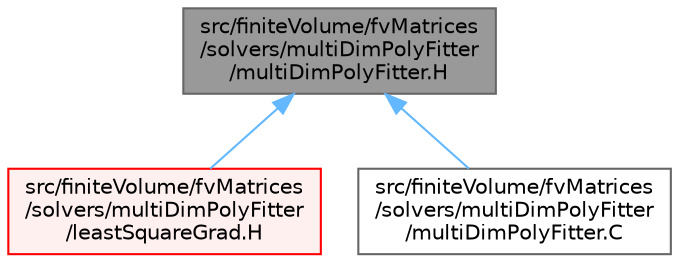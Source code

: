 digraph "src/finiteVolume/fvMatrices/solvers/multiDimPolyFitter/multiDimPolyFitter.H"
{
 // LATEX_PDF_SIZE
  bgcolor="transparent";
  edge [fontname=Helvetica,fontsize=10,labelfontname=Helvetica,labelfontsize=10];
  node [fontname=Helvetica,fontsize=10,shape=box,height=0.2,width=0.4];
  Node1 [id="Node000001",label="src/finiteVolume/fvMatrices\l/solvers/multiDimPolyFitter\l/multiDimPolyFitter.H",height=0.2,width=0.4,color="gray40", fillcolor="grey60", style="filled", fontcolor="black",tooltip=" "];
  Node1 -> Node2 [id="edge1_Node000001_Node000002",dir="back",color="steelblue1",style="solid",tooltip=" "];
  Node2 [id="Node000002",label="src/finiteVolume/fvMatrices\l/solvers/multiDimPolyFitter\l/leastSquareGrad.H",height=0.2,width=0.4,color="red", fillcolor="#FFF0F0", style="filled",URL="$leastSquareGrad_8H.html",tooltip=" "];
  Node1 -> Node6 [id="edge2_Node000001_Node000006",dir="back",color="steelblue1",style="solid",tooltip=" "];
  Node6 [id="Node000006",label="src/finiteVolume/fvMatrices\l/solvers/multiDimPolyFitter\l/multiDimPolyFitter.C",height=0.2,width=0.4,color="grey40", fillcolor="white", style="filled",URL="$multiDimPolyFitter_8C.html",tooltip=" "];
}
